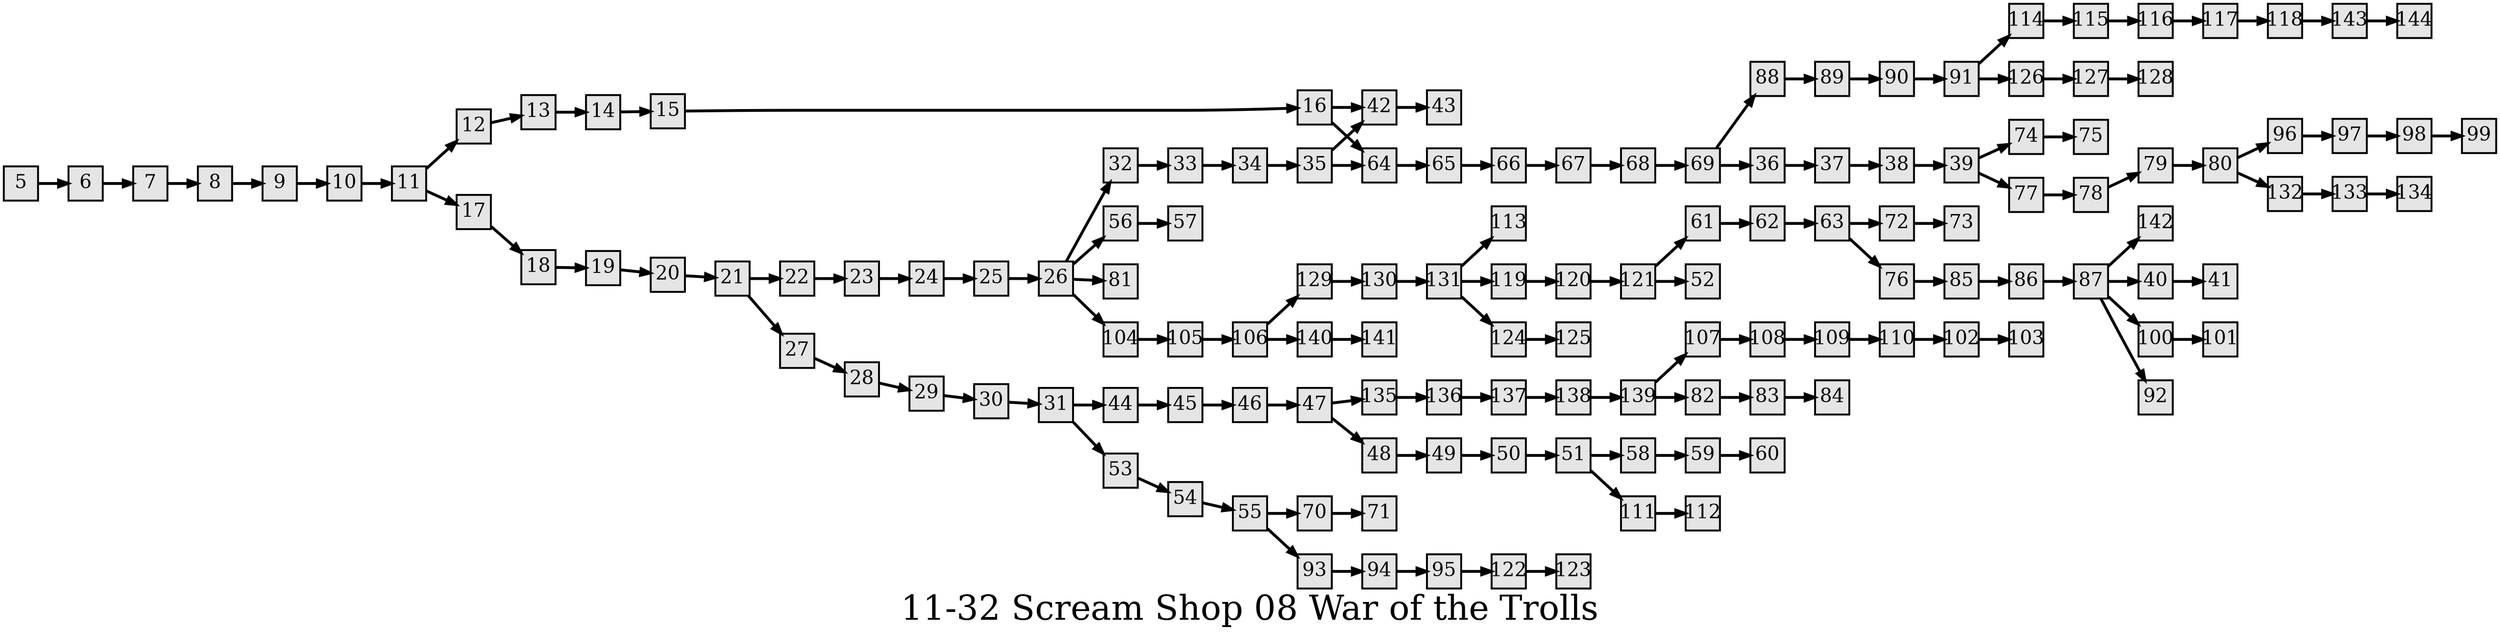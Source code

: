 digraph g{
  graph [ label="11-32 Scream Shop 08 War of the Trolls" rankdir=LR, ordering=out, fontsize=36, nodesep="0.35", ranksep="0.45"];
  node  [shape=rect, penwidth=2, fontsize=20, style=filled, fillcolor=grey90, margin="0,0", labelfloat=true, regular=true, fixedsize=true];
  edge  [labelfloat=true, penwidth=3, fontsize=12];
  // ---;
  // group  : Katz;
  // id     :;
  // gbid   :;
  // series :;
  // title  :;
  // author :;
  // credit:;
  // - name : Kylie McGregor;
  // role : encoder;
  // date : 2017-09-06;
  // - name : Jeremy Douglass;
  // role : editor;
  // date : 2017-10-19;
  // render:;
  // - name   : small;
  // styles : gvStyles-small.txt;
  // engine : dot;
  // comment: >;
  
  // ---;
  
  // From | To | Label;
  
  5 -> 6;
  6 -> 7;
  7 -> 8;
  8 -> 9;
  9 -> 10;
  10 -> 11;
  11 -> 12;
  11 -> 17;
  12 -> 13;
  13 -> 14;
  14 -> 15;
  15 -> 16;
  16 -> 42;
  16 -> 64;
  17 -> 18;
  18 -> 19;
  19 -> 20;
  20 -> 21;
  21 -> 22;
  21 -> 27;
  22 -> 23;
  23 -> 24;
  24 -> 25;
  25 -> 26;
  26 -> 32;
  26 -> 56;
  26 -> 81;
  26 -> 104;
  27 -> 28;
  28 -> 29;
  29 -> 30;
  30 -> 31;
  31 -> 44;
  31 -> 53;
  32 -> 33;
  33 -> 34;
  34 -> 35;
  35 -> 42;
  35 -> 64;
  36 -> 37;
  37 -> 38;
  38 -> 39;
  39 -> 74;
  39 -> 77;
  40 -> 41;
  42 -> 43;
  44 -> 45;
  45 -> 46;
  46 -> 47;
  47 -> 135;
  47 -> 48;
  48 -> 49;
  49 -> 50;
  50 -> 51;
  51 -> 58;
  51 -> 111;
  53 -> 54;
  54 -> 55;
  55 -> 70;
  55 -> 93;
  56 -> 57;
  58 -> 59;
  59 -> 60;
  61 -> 62;
  62 -> 63;
  63 -> 72;
  63 -> 76;
  64 -> 65;
  65 -> 66;
  66 -> 67;
  67 -> 68;
  68 -> 69;
  69 -> 88;
  69 -> 36;
  70 -> 71;
  72 -> 73;
  74 -> 75;
  76 -> 85;
  77 -> 78;
  78 -> 79;
  79 -> 80;
  80 -> 96;
  80 -> 132;
  82 -> 83;
  83 -> 84;
  85 -> 86;
  86 -> 87;
  87 -> 142;
  87 -> 40;
  87 -> 100;
  87 -> 92;
  88 -> 89;
  89 -> 90;
  90 -> 91;
  91 -> 114;
  91 -> 126;
  93 -> 94;
  94 -> 95;
  95 -> 122;
  96 -> 97;
  97 -> 98;
  98 -> 99;
  100 -> 101;
  102 -> 103;
  104 -> 105;
  105 -> 106;
  106 -> 129;
  106 -> 140;
  107 -> 108;
  108 -> 109;
  109 -> 110;
  110 -> 102;
  111 -> 112;
  114 -> 115;
  115 -> 116;
  116 -> 117;
  117 -> 118;
  118 -> 143;
  119 -> 120;
  120 -> 121;
  121 -> 61;
  121 -> 52;
  122 -> 123;
  124 -> 125;
  126 -> 127;
  127 -> 128;
  129 -> 130;
  130 -> 131;
  131 -> 113;
  131 -> 119;
  131 -> 124;
  132 -> 133;
  133 -> 134;
  135 -> 136;
  136 -> 137;
  137 -> 138;
  138 -> 139;
  139 -> 107;
  139 -> 82;
  140 -> 141;
  143 -> 144;
}

